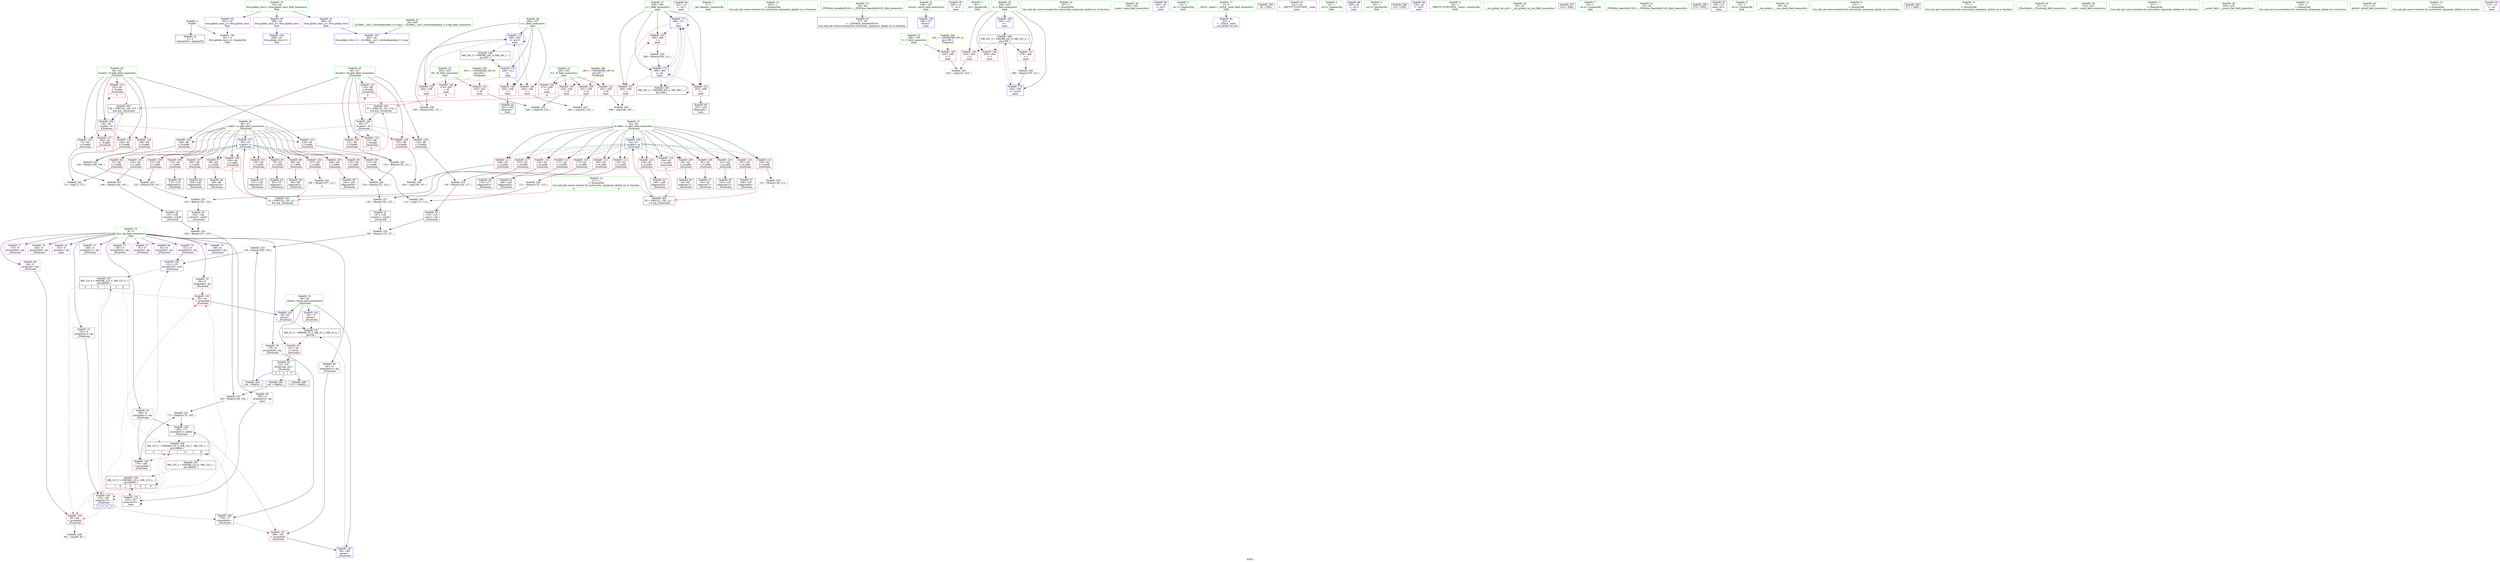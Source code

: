 digraph "SVFG" {
	label="SVFG";

	Node0x557777b73e40 [shape=record,color=grey,label="{NodeID: 0\nNullPtr}"];
	Node0x557777b73e40 -> Node0x557777b90b50[style=solid];
	Node0x557777b73e40 -> Node0x557777b98980[style=solid];
	Node0x557777b91160 [shape=record,color=red,label="{NodeID: 97\n98\<--60\n\<--n.addr\n_Z5solveiiii\n}"];
	Node0x557777b91160 -> Node0x557777b920b0[style=solid];
	Node0x557777b8f540 [shape=record,color=green,label="{NodeID: 14\n211\<--1\n\<--dummyObj\nCan only get source location for instruction, argument, global var or function.|{<s0>9|<s1>9}}"];
	Node0x557777b8f540:s0 -> Node0x557777bbbcc0[style=solid,color=red];
	Node0x557777b8f540:s1 -> Node0x557777bbc090[style=solid,color=red];
	Node0x557777b91cc0 [shape=record,color=red,label="{NodeID: 111\n106\<--62\n\<--m.addr\n_Z5solveiiii\n}"];
	Node0x557777b91cc0 -> Node0x557777b9efc0[style=solid];
	Node0x557777b8ff00 [shape=record,color=green,label="{NodeID: 28\n64\<--65\nN.addr\<--N.addr_field_insensitive\n_Z5solveiiii\n}"];
	Node0x557777b8ff00 -> Node0x557777b96d80[style=solid];
	Node0x557777b8ff00 -> Node0x557777b96e50[style=solid];
	Node0x557777b8ff00 -> Node0x557777b96f20[style=solid];
	Node0x557777b8ff00 -> Node0x557777b96ff0[style=solid];
	Node0x557777b8ff00 -> Node0x557777b970c0[style=solid];
	Node0x557777b8ff00 -> Node0x557777b97190[style=solid];
	Node0x557777b8ff00 -> Node0x557777b98c20[style=solid];
	Node0x557777b96ff0 [shape=record,color=red,label="{NodeID: 125\n144\<--64\n\<--N.addr\n_Z5solveiiii\n}"];
	Node0x557777b96ff0 -> Node0x557777b9e3c0[style=solid];
	Node0x557777b90b50 [shape=record,color=black,label="{NodeID: 42\n2\<--3\ndummyVal\<--dummyVal\n}"];
	Node0x557777b9d640 [shape=record,color=grey,label="{NodeID: 222\n152 = Binary(150, 151, )\n}"];
	Node0x557777b9d640 -> Node0x557777b9e6c0[style=solid];
	Node0x557777b97b50 [shape=record,color=red,label="{NodeID: 139\n224\<--200\n\<--N\nmain\n}"];
	Node0x557777b97b50 -> Node0x557777b9f740[style=solid];
	Node0x557777b92730 [shape=record,color=black,label="{NodeID: 56\n165\<--164\nidxprom38\<--\n_Z5solveiiii\n}"];
	Node0x557777b9eb40 [shape=record,color=grey,label="{NodeID: 236\n265 = Binary(264, 112, )\n}"];
	Node0x557777b9eb40 -> Node0x557777b99850[style=solid];
	Node0x557777b986b0 [shape=record,color=red,label="{NodeID: 153\n259\<--208\n\<--j\nmain\n}"];
	Node0x557777b986b0 -> Node0x557777b9e9c0[style=solid];
	Node0x557777b93290 [shape=record,color=purple,label="{NodeID: 70\n94\<--8\narrayidx8\<--dp\n_Z5solveiiii\n}"];
	Node0x557777b93290 -> Node0x557777b97810[style=solid];
	Node0x557777baa500 [shape=record,color=black,label="{NodeID: 250\nMR_26V_2 = PHI(MR_26V_3, MR_26V_1, )\npts\{209 \}\n}"];
	Node0x557777baa500 -> Node0x557777b995e0[style=dashed];
	Node0x557777baa500 -> Node0x557777baa500[style=dashed];
	Node0x557777b992a0 [shape=record,color=blue,label="{NodeID: 167\n58\<--188\nretval\<--\n_Z5solveiiii\n}"];
	Node0x557777b992a0 -> Node0x557777bac800[style=dashed];
	Node0x557777b93df0 [shape=record,color=purple,label="{NodeID: 84\n222\<--12\n\<--.str.1\nmain\n}"];
	Node0x557777b779d0 [shape=record,color=green,label="{NodeID: 1\n7\<--1\n__dso_handle\<--dummyObj\nGlob }"];
	Node0x557777b91230 [shape=record,color=red,label="{NodeID: 98\n113\<--60\n\<--n.addr\n_Z5solveiiii\n}"];
	Node0x557777b91230 -> Node0x557777b9f440[style=solid];
	Node0x557777b8f5d0 [shape=record,color=green,label="{NodeID: 15\n233\<--1\n\<--dummyObj\nCan only get source location for instruction, argument, global var or function.}"];
	Node0x557777b91d90 [shape=record,color=red,label="{NodeID: 112\n110\<--62\n\<--m.addr\n_Z5solveiiii\n}"];
	Node0x557777b91d90 -> Node0x557777b9d340[style=solid];
	Node0x557777b8ffd0 [shape=record,color=green,label="{NodeID: 29\n66\<--67\nM.addr\<--M.addr_field_insensitive\n_Z5solveiiii\n}"];
	Node0x557777b8ffd0 -> Node0x557777b97260[style=solid];
	Node0x557777b8ffd0 -> Node0x557777b97330[style=solid];
	Node0x557777b8ffd0 -> Node0x557777b97400[style=solid];
	Node0x557777b8ffd0 -> Node0x557777b974d0[style=solid];
	Node0x557777b8ffd0 -> Node0x557777b975a0[style=solid];
	Node0x557777b8ffd0 -> Node0x557777b97670[style=solid];
	Node0x557777b8ffd0 -> Node0x557777b98cf0[style=solid];
	Node0x557777b970c0 [shape=record,color=red,label="{NodeID: 126\n148\<--64\n\<--N.addr\n_Z5solveiiii\n}"];
	Node0x557777b970c0 -> Node0x557777b9d7c0[style=solid];
	Node0x557777b90c50 [shape=record,color=black,label="{NodeID: 43\n37\<--38\n\<--_ZNSt8ios_base4InitD1Ev\nCan only get source location for instruction, argument, global var or function.}"];
	Node0x557777b9d7c0 [shape=record,color=grey,label="{NodeID: 223\n150 = Binary(148, 149, )\n}"];
	Node0x557777b9d7c0 -> Node0x557777b9d640[style=solid];
	Node0x557777b97c20 [shape=record,color=red,label="{NodeID: 140\n241\<--200\n\<--N\nmain\n}"];
	Node0x557777b97c20 -> Node0x557777b9f5c0[style=solid];
	Node0x557777b92800 [shape=record,color=black,label="{NodeID: 57\n168\<--167\nidxprom40\<--\n_Z5solveiiii\n}"];
	Node0x557777b9ecc0 [shape=record,color=grey,label="{NodeID: 237\n163 = Binary(156, 162, )\n}"];
	Node0x557777b9ecc0 -> Node0x557777b9d4c0[style=solid];
	Node0x557777b98780 [shape=record,color=blue,label="{NodeID: 154\n299\<--25\nllvm.global_ctors_0\<--\nGlob }"];
	Node0x557777b93360 [shape=record,color=purple,label="{NodeID: 71\n100\<--8\narrayidx11\<--dp\n_Z5solveiiii\n}"];
	Node0x557777baaa00 [shape=record,color=black,label="{NodeID: 251\nMR_12V_2 = PHI(MR_12V_6, MR_12V_1, )\npts\{90000 \}\n}"];
	Node0x557777baaa00 -> Node0x557777bac300[style=dashed];
	Node0x557777b99370 [shape=record,color=blue,label="{NodeID: 168\n196\<--211\nretval\<--\nmain\n}"];
	Node0x557777b93ec0 [shape=record,color=purple,label="{NodeID: 85\n229\<--14\n\<--.str.2\nmain\n}"];
	Node0x557777b77a60 [shape=record,color=green,label="{NodeID: 2\n10\<--1\n.str\<--dummyObj\nGlob }"];
	Node0x557777bae180 [shape=record,color=yellow,style=double,label="{NodeID: 265\n16V_1 = ENCHI(MR_16V_0)\npts\{199 \}\nFun[main]}"];
	Node0x557777bae180 -> Node0x557777b97a80[style=dashed];
	Node0x557777b91300 [shape=record,color=red,label="{NodeID: 99\n123\<--60\n\<--n.addr\n_Z5solveiiii\n}"];
	Node0x557777b91300 -> Node0x557777b9df40[style=solid];
	Node0x557777b8f660 [shape=record,color=green,label="{NodeID: 16\n257\<--1\n\<--dummyObj\nCan only get source location for instruction, argument, global var or function.}"];
	Node0x557777b91e60 [shape=record,color=red,label="{NodeID: 113\n117\<--62\n\<--m.addr\n_Z5solveiiii\n}"];
	Node0x557777b91e60 -> Node0x557777b9d1c0[style=solid];
	Node0x557777b900a0 [shape=record,color=green,label="{NodeID: 30\n193\<--194\nmain\<--main_field_insensitive\n}"];
	Node0x557777bbb180 [shape=record,color=black,label="{NodeID: 293\n134 = PHI(53, )\n}"];
	Node0x557777bbb180 -> Node0x557777b9dac0[style=solid];
	Node0x557777b97190 [shape=record,color=red,label="{NodeID: 127\n160\<--64\n\<--N.addr\n_Z5solveiiii\n|{<s0>4}}"];
	Node0x557777b97190:s0 -> Node0x557777bbc250[style=solid,color=red];
	Node0x557777b90d50 [shape=record,color=black,label="{NodeID: 44\n80\<--79\nidxprom\<--\n_Z5solveiiii\n}"];
	Node0x557777b9d940 [shape=record,color=grey,label="{NodeID: 224\n158 = Binary(157, 112, )\n|{<s0>4}}"];
	Node0x557777b9d940:s0 -> Node0x557777bbbcc0[style=solid,color=red];
	Node0x557777b97cf0 [shape=record,color=red,label="{NodeID: 141\n247\<--200\n\<--N\nmain\n}"];
	Node0x557777b97cf0 -> Node0x557777b9f140[style=solid];
	Node0x557777b928d0 [shape=record,color=black,label="{NodeID: 58\n175\<--174\nidxprom43\<--\n_Z5solveiiii\n}"];
	Node0x557777b9ee40 [shape=record,color=grey,label="{NodeID: 238\n86 = cmp(85, 87, )\n}"];
	Node0x557777b98880 [shape=record,color=blue,label="{NodeID: 155\n300\<--26\nllvm.global_ctors_1\<--_GLOBAL__sub_I_shreeshaprabhu_0_0.cpp\nGlob }"];
	Node0x557777b93430 [shape=record,color=purple,label="{NodeID: 72\n103\<--8\narrayidx13\<--dp\n_Z5solveiiii\n}"];
	Node0x557777b93430 -> Node0x557777b98f60[style=solid];
	Node0x557777b99440 [shape=record,color=blue,label="{NodeID: 169\n204\<--112\nt\<--\nmain\n}"];
	Node0x557777b99440 -> Node0x557777ba9b00[style=dashed];
	Node0x557777b93f90 [shape=record,color=purple,label="{NodeID: 86\n230\<--16\n\<--.str.3\nmain\n}"];
	Node0x557777b8ea60 [shape=record,color=green,label="{NodeID: 3\n12\<--1\n.str.1\<--dummyObj\nGlob }"];
	Node0x557777bae260 [shape=record,color=yellow,style=double,label="{NodeID: 266\n18V_1 = ENCHI(MR_18V_0)\npts\{201 \}\nFun[main]}"];
	Node0x557777bae260 -> Node0x557777b97b50[style=dashed];
	Node0x557777bae260 -> Node0x557777b97c20[style=dashed];
	Node0x557777bae260 -> Node0x557777b97cf0[style=dashed];
	Node0x557777bae260 -> Node0x557777b97dc0[style=dashed];
	Node0x557777b913d0 [shape=record,color=red,label="{NodeID: 100\n129\<--60\n\<--n.addr\n_Z5solveiiii\n|{<s0>3}}"];
	Node0x557777b913d0:s0 -> Node0x557777bbbcc0[style=solid,color=red];
	Node0x557777b8f6f0 [shape=record,color=green,label="{NodeID: 17\n4\<--6\n_ZStL8__ioinit\<--_ZStL8__ioinit_field_insensitive\nGlob }"];
	Node0x557777b8f6f0 -> Node0x557777b92f50[style=solid];
	Node0x557777b91f30 [shape=record,color=red,label="{NodeID: 114\n125\<--62\n\<--m.addr\n_Z5solveiiii\n}"];
	Node0x557777b91f30 -> Node0x557777b9ddc0[style=solid];
	Node0x557777b901a0 [shape=record,color=green,label="{NodeID: 31\n196\<--197\nretval\<--retval_field_insensitive\nmain\n}"];
	Node0x557777b901a0 -> Node0x557777b99370[style=solid];
	Node0x557777bbb370 [shape=record,color=black,label="{NodeID: 294\n36 = PHI()\n}"];
	Node0x557777b97260 [shape=record,color=red,label="{NodeID: 128\n107\<--66\n\<--M.addr\n_Z5solveiiii\n}"];
	Node0x557777b97260 -> Node0x557777b9efc0[style=solid];
	Node0x557777b90e20 [shape=record,color=black,label="{NodeID: 45\n83\<--82\nidxprom1\<--\n_Z5solveiiii\n}"];
	Node0x557777b9dac0 [shape=record,color=grey,label="{NodeID: 225\n135 = Binary(128, 134, )\n}"];
	Node0x557777b9dac0 -> Node0x557777b99030[style=solid];
	Node0x557777b97dc0 [shape=record,color=red,label="{NodeID: 142\n273\<--200\n\<--N\nmain\n|{<s0>9}}"];
	Node0x557777b97dc0:s0 -> Node0x557777bbc250[style=solid,color=red];
	Node0x557777b929a0 [shape=record,color=black,label="{NodeID: 59\n178\<--177\nidxprom45\<--\n_Z5solveiiii\n}"];
	Node0x557777b9efc0 [shape=record,color=grey,label="{NodeID: 239\n108 = cmp(106, 107, )\n}"];
	Node0x557777b98980 [shape=record,color=blue, style = dotted,label="{NodeID: 156\n301\<--3\nllvm.global_ctors_2\<--dummyVal\nGlob }"];
	Node0x557777b93500 [shape=record,color=purple,label="{NodeID: 73\n138\<--8\narrayidx24\<--dp\n_Z5solveiiii\n}"];
	Node0x557777b99510 [shape=record,color=blue,label="{NodeID: 170\n206\<--211\ni\<--\nmain\n}"];
	Node0x557777b99510 -> Node0x557777b982a0[style=dashed];
	Node0x557777b99510 -> Node0x557777b98370[style=dashed];
	Node0x557777b99510 -> Node0x557777b98440[style=dashed];
	Node0x557777b99510 -> Node0x557777b99850[style=dashed];
	Node0x557777b99510 -> Node0x557777baa000[style=dashed];
	Node0x557777b94060 [shape=record,color=purple,label="{NodeID: 87\n231\<--18\n\<--__PRETTY_FUNCTION__.main\nmain\n}"];
	Node0x557777b8eaf0 [shape=record,color=green,label="{NodeID: 4\n14\<--1\n.str.2\<--dummyObj\nGlob }"];
	Node0x557777b914a0 [shape=record,color=red,label="{NodeID: 101\n136\<--60\n\<--n.addr\n_Z5solveiiii\n}"];
	Node0x557777b914a0 -> Node0x557777b923f0[style=solid];
	Node0x557777b8f780 [shape=record,color=green,label="{NodeID: 18\n8\<--9\ndp\<--dp_field_insensitive\nGlob }"];
	Node0x557777b8f780 -> Node0x557777b93020[style=solid];
	Node0x557777b8f780 -> Node0x557777b930f0[style=solid];
	Node0x557777b8f780 -> Node0x557777b931c0[style=solid];
	Node0x557777b8f780 -> Node0x557777b93290[style=solid];
	Node0x557777b8f780 -> Node0x557777b93360[style=solid];
	Node0x557777b8f780 -> Node0x557777b93430[style=solid];
	Node0x557777b8f780 -> Node0x557777b93500[style=solid];
	Node0x557777b8f780 -> Node0x557777b935d0[style=solid];
	Node0x557777b8f780 -> Node0x557777b936a0[style=solid];
	Node0x557777b8f780 -> Node0x557777b93770[style=solid];
	Node0x557777b8f780 -> Node0x557777b93840[style=solid];
	Node0x557777b8f780 -> Node0x557777b93910[style=solid];
	Node0x557777b8f780 -> Node0x557777b939e0[style=solid];
	Node0x557777b8f780 -> Node0x557777b93ab0[style=solid];
	Node0x557777b8f780 -> Node0x557777b93b80[style=solid];
	Node0x557777b8f780 -> Node0x557777b93c50[style=solid];
	Node0x557777b92000 [shape=record,color=red,label="{NodeID: 115\n130\<--62\n\<--m.addr\n_Z5solveiiii\n}"];
	Node0x557777b92000 -> Node0x557777b9e240[style=solid];
	Node0x557777b90270 [shape=record,color=green,label="{NodeID: 32\n198\<--199\nT\<--T_field_insensitive\nmain\n}"];
	Node0x557777b90270 -> Node0x557777b97a80[style=solid];
	Node0x557777bbb440 [shape=record,color=black,label="{NodeID: 295\n162 = PHI(53, )\n}"];
	Node0x557777bbb440 -> Node0x557777b9ecc0[style=solid];
	Node0x557777b97330 [shape=record,color=red,label="{NodeID: 129\n116\<--66\n\<--M.addr\n_Z5solveiiii\n}"];
	Node0x557777b97330 -> Node0x557777b9d1c0[style=solid];
	Node0x557777b90ef0 [shape=record,color=black,label="{NodeID: 46\n90\<--89\nidxprom5\<--\n_Z5solveiiii\n}"];
	Node0x557777b9dc40 [shape=record,color=grey,label="{NodeID: 226\n122 = Binary(120, 121, )\n}"];
	Node0x557777b9dc40 -> Node0x557777b9df40[style=solid];
	Node0x557777b97e90 [shape=record,color=red,label="{NodeID: 143\n225\<--202\n\<--M\nmain\n}"];
	Node0x557777b97e90 -> Node0x557777b9f740[style=solid];
	Node0x557777b92a70 [shape=record,color=black,label="{NodeID: 60\n183\<--182\nidxprom48\<--\n_Z5solveiiii\n}"];
	Node0x557777b9f140 [shape=record,color=grey,label="{NodeID: 240\n248 = cmp(246, 247, )\n}"];
	Node0x557777b98a80 [shape=record,color=blue,label="{NodeID: 157\n60\<--54\nn.addr\<--n\n_Z5solveiiii\n}"];
	Node0x557777b98a80 -> Node0x557777b946a0[style=dashed];
	Node0x557777b98a80 -> Node0x557777b94770[style=dashed];
	Node0x557777b98a80 -> Node0x557777b91090[style=dashed];
	Node0x557777b98a80 -> Node0x557777b91160[style=dashed];
	Node0x557777b98a80 -> Node0x557777b91230[style=dashed];
	Node0x557777b98a80 -> Node0x557777b91300[style=dashed];
	Node0x557777b98a80 -> Node0x557777b913d0[style=dashed];
	Node0x557777b98a80 -> Node0x557777b914a0[style=dashed];
	Node0x557777b98a80 -> Node0x557777b91570[style=dashed];
	Node0x557777b98a80 -> Node0x557777b91640[style=dashed];
	Node0x557777b98a80 -> Node0x557777b91710[style=dashed];
	Node0x557777b98a80 -> Node0x557777b917e0[style=dashed];
	Node0x557777b98a80 -> Node0x557777b918b0[style=dashed];
	Node0x557777b98a80 -> Node0x557777b91980[style=dashed];
	Node0x557777b935d0 [shape=record,color=purple,label="{NodeID: 74\n141\<--8\narrayidx26\<--dp\n_Z5solveiiii\n}"];
	Node0x557777b935d0 -> Node0x557777b99030[style=solid];
	Node0x557777b995e0 [shape=record,color=blue,label="{NodeID: 171\n208\<--211\nj\<--\nmain\n}"];
	Node0x557777b995e0 -> Node0x557777b98510[style=dashed];
	Node0x557777b995e0 -> Node0x557777b985e0[style=dashed];
	Node0x557777b995e0 -> Node0x557777b986b0[style=dashed];
	Node0x557777b995e0 -> Node0x557777b995e0[style=dashed];
	Node0x557777b995e0 -> Node0x557777b99780[style=dashed];
	Node0x557777b995e0 -> Node0x557777baa500[style=dashed];
	Node0x557777b94130 [shape=record,color=purple,label="{NodeID: 88\n269\<--20\n\<--.str.4\nmain\n}"];
	Node0x557777b73f60 [shape=record,color=green,label="{NodeID: 5\n16\<--1\n.str.3\<--dummyObj\nGlob }"];
	Node0x557777b91570 [shape=record,color=red,label="{NodeID: 102\n145\<--60\n\<--n.addr\n_Z5solveiiii\n}"];
	Node0x557777b91570 -> Node0x557777b9e3c0[style=solid];
	Node0x557777b8f810 [shape=record,color=green,label="{NodeID: 19\n24\<--28\nllvm.global_ctors\<--llvm.global_ctors_field_insensitive\nGlob }"];
	Node0x557777b8f810 -> Node0x557777b942d0[style=solid];
	Node0x557777b8f810 -> Node0x557777b943d0[style=solid];
	Node0x557777b8f810 -> Node0x557777b944d0[style=solid];
	Node0x557777b968a0 [shape=record,color=red,label="{NodeID: 116\n139\<--62\n\<--m.addr\n_Z5solveiiii\n}"];
	Node0x557777b968a0 -> Node0x557777b924c0[style=solid];
	Node0x557777b90340 [shape=record,color=green,label="{NodeID: 33\n200\<--201\nN\<--N_field_insensitive\nmain\n}"];
	Node0x557777b90340 -> Node0x557777b97b50[style=solid];
	Node0x557777b90340 -> Node0x557777b97c20[style=solid];
	Node0x557777b90340 -> Node0x557777b97cf0[style=solid];
	Node0x557777b90340 -> Node0x557777b97dc0[style=solid];
	Node0x557777bbb570 [shape=record,color=black,label="{NodeID: 296\n213 = PHI()\n}"];
	Node0x557777b97400 [shape=record,color=red,label="{NodeID: 130\n121\<--66\n\<--M.addr\n_Z5solveiiii\n}"];
	Node0x557777b97400 -> Node0x557777b9dc40[style=solid];
	Node0x557777b90fc0 [shape=record,color=black,label="{NodeID: 47\n93\<--92\nidxprom7\<--\n_Z5solveiiii\n}"];
	Node0x557777b9ddc0 [shape=record,color=grey,label="{NodeID: 227\n126 = Binary(124, 125, )\n}"];
	Node0x557777b9ddc0 -> Node0x557777b92320[style=solid];
	Node0x557777b97f60 [shape=record,color=red,label="{NodeID: 144\n274\<--202\n\<--M\nmain\n|{<s0>9}}"];
	Node0x557777b97f60:s0 -> Node0x557777bbc410[style=solid,color=red];
	Node0x557777b92b40 [shape=record,color=black,label="{NodeID: 61\n186\<--185\nidxprom50\<--\n_Z5solveiiii\n}"];
	Node0x557777b9f2c0 [shape=record,color=grey,label="{NodeID: 241\n74 = cmp(72, 73, )\n}"];
	Node0x557777b98b50 [shape=record,color=blue,label="{NodeID: 158\n62\<--55\nm.addr\<--m\n_Z5solveiiii\n}"];
	Node0x557777b98b50 -> Node0x557777b91a50[style=dashed];
	Node0x557777b98b50 -> Node0x557777b91b20[style=dashed];
	Node0x557777b98b50 -> Node0x557777b91bf0[style=dashed];
	Node0x557777b98b50 -> Node0x557777b91cc0[style=dashed];
	Node0x557777b98b50 -> Node0x557777b91d90[style=dashed];
	Node0x557777b98b50 -> Node0x557777b91e60[style=dashed];
	Node0x557777b98b50 -> Node0x557777b91f30[style=dashed];
	Node0x557777b98b50 -> Node0x557777b92000[style=dashed];
	Node0x557777b98b50 -> Node0x557777b968a0[style=dashed];
	Node0x557777b98b50 -> Node0x557777b96970[style=dashed];
	Node0x557777b98b50 -> Node0x557777b96a40[style=dashed];
	Node0x557777b98b50 -> Node0x557777b96b10[style=dashed];
	Node0x557777b98b50 -> Node0x557777b96be0[style=dashed];
	Node0x557777b98b50 -> Node0x557777b96cb0[style=dashed];
	Node0x557777b936a0 [shape=record,color=purple,label="{NodeID: 75\n166\<--8\narrayidx39\<--dp\n_Z5solveiiii\n}"];
	Node0x557777b996b0 [shape=record,color=blue,label="{NodeID: 172\n255\<--257\narrayidx10\<--\nmain\n}"];
	Node0x557777b996b0 -> Node0x557777b996b0[style=dashed];
	Node0x557777b996b0 -> Node0x557777bac300[style=dashed];
	Node0x557777b94200 [shape=record,color=purple,label="{NodeID: 89\n276\<--22\n\<--.str.5\nmain\n}"];
	Node0x557777b73ff0 [shape=record,color=green,label="{NodeID: 6\n18\<--1\n__PRETTY_FUNCTION__.main\<--dummyObj\nGlob }"];
	Node0x557777b91640 [shape=record,color=red,label="{NodeID: 103\n151\<--60\n\<--n.addr\n_Z5solveiiii\n}"];
	Node0x557777b91640 -> Node0x557777b9d640[style=solid];
	Node0x557777b8f8a0 [shape=record,color=green,label="{NodeID: 20\n29\<--30\n__cxx_global_var_init\<--__cxx_global_var_init_field_insensitive\n}"];
	Node0x557777b96970 [shape=record,color=red,label="{NodeID: 117\n153\<--62\n\<--m.addr\n_Z5solveiiii\n}"];
	Node0x557777b96970 -> Node0x557777b9e6c0[style=solid];
	Node0x557777b90410 [shape=record,color=green,label="{NodeID: 34\n202\<--203\nM\<--M_field_insensitive\nmain\n}"];
	Node0x557777b90410 -> Node0x557777b97e90[style=solid];
	Node0x557777b90410 -> Node0x557777b97f60[style=solid];
	Node0x557777bbb640 [shape=record,color=black,label="{NodeID: 297\n223 = PHI()\n}"];
	Node0x557777b974d0 [shape=record,color=red,label="{NodeID: 131\n133\<--66\n\<--M.addr\n_Z5solveiiii\n|{<s0>3}}"];
	Node0x557777b974d0:s0 -> Node0x557777bbc410[style=solid,color=red];
	Node0x557777b920b0 [shape=record,color=black,label="{NodeID: 48\n99\<--98\nidxprom10\<--\n_Z5solveiiii\n}"];
	Node0x557777b9df40 [shape=record,color=grey,label="{NodeID: 228\n124 = Binary(122, 123, )\n}"];
	Node0x557777b9df40 -> Node0x557777b9ddc0[style=solid];
	Node0x557777b98030 [shape=record,color=red,label="{NodeID: 145\n218\<--204\n\<--t\nmain\n}"];
	Node0x557777b98030 -> Node0x557777b95890[style=solid];
	Node0x557777b92c10 [shape=record,color=black,label="{NodeID: 62\n53\<--191\n_Z5solveiiii_ret\<--\n_Z5solveiiii\n|{<s0>3|<s1>4|<s2>9}}"];
	Node0x557777b92c10:s0 -> Node0x557777bbb180[style=solid,color=blue];
	Node0x557777b92c10:s1 -> Node0x557777bbb440[style=solid,color=blue];
	Node0x557777b92c10:s2 -> Node0x557777bbb7e0[style=solid,color=blue];
	Node0x557777b9f440 [shape=record,color=grey,label="{NodeID: 242\n114 = cmp(111, 113, )\n}"];
	Node0x557777b98c20 [shape=record,color=blue,label="{NodeID: 159\n64\<--56\nN.addr\<--N\n_Z5solveiiii\n}"];
	Node0x557777b98c20 -> Node0x557777b96d80[style=dashed];
	Node0x557777b98c20 -> Node0x557777b96e50[style=dashed];
	Node0x557777b98c20 -> Node0x557777b96f20[style=dashed];
	Node0x557777b98c20 -> Node0x557777b96ff0[style=dashed];
	Node0x557777b98c20 -> Node0x557777b970c0[style=dashed];
	Node0x557777b98c20 -> Node0x557777b97190[style=dashed];
	Node0x557777b93770 [shape=record,color=purple,label="{NodeID: 76\n169\<--8\narrayidx41\<--dp\n_Z5solveiiii\n}"];
	Node0x557777b93770 -> Node0x557777b978e0[style=solid];
	Node0x557777b93770 -> Node0x557777b99100[style=solid];
	Node0x557777bac300 [shape=record,color=black,label="{NodeID: 256\nMR_12V_3 = PHI(MR_12V_4, MR_12V_2, )\npts\{90000 \}\n|{|<s2>9|<s3>9|<s4>9|<s5>9}}"];
	Node0x557777bac300 -> Node0x557777b996b0[style=dashed];
	Node0x557777bac300 -> Node0x557777bac300[style=dashed];
	Node0x557777bac300:s2 -> Node0x557777b97740[style=dashed,color=red];
	Node0x557777bac300:s3 -> Node0x557777b97810[style=dashed,color=red];
	Node0x557777bac300:s4 -> Node0x557777b98f60[style=dashed,color=red];
	Node0x557777bac300:s5 -> Node0x557777bacd00[style=dashed,color=red];
	Node0x557777b99780 [shape=record,color=blue,label="{NodeID: 173\n208\<--260\nj\<--inc\nmain\n}"];
	Node0x557777b99780 -> Node0x557777b98510[style=dashed];
	Node0x557777b99780 -> Node0x557777b985e0[style=dashed];
	Node0x557777b99780 -> Node0x557777b986b0[style=dashed];
	Node0x557777b99780 -> Node0x557777b995e0[style=dashed];
	Node0x557777b99780 -> Node0x557777b99780[style=dashed];
	Node0x557777b99780 -> Node0x557777baa500[style=dashed];
	Node0x557777b942d0 [shape=record,color=purple,label="{NodeID: 90\n299\<--24\nllvm.global_ctors_0\<--llvm.global_ctors\nGlob }"];
	Node0x557777b942d0 -> Node0x557777b98780[style=solid];
	Node0x557777b74320 [shape=record,color=green,label="{NodeID: 7\n20\<--1\n.str.4\<--dummyObj\nGlob }"];
	Node0x557777b91710 [shape=record,color=red,label="{NodeID: 104\n157\<--60\n\<--n.addr\n_Z5solveiiii\n}"];
	Node0x557777b91710 -> Node0x557777b9d940[style=solid];
	Node0x557777b8f930 [shape=record,color=green,label="{NodeID: 21\n33\<--34\n_ZNSt8ios_base4InitC1Ev\<--_ZNSt8ios_base4InitC1Ev_field_insensitive\n}"];
	Node0x557777b96a40 [shape=record,color=red,label="{NodeID: 118\n159\<--62\n\<--m.addr\n_Z5solveiiii\n|{<s0>4}}"];
	Node0x557777b96a40:s0 -> Node0x557777bbc090[style=solid,color=red];
	Node0x557777b904e0 [shape=record,color=green,label="{NodeID: 35\n204\<--205\nt\<--t_field_insensitive\nmain\n}"];
	Node0x557777b904e0 -> Node0x557777b98030[style=solid];
	Node0x557777b904e0 -> Node0x557777b98100[style=solid];
	Node0x557777b904e0 -> Node0x557777b981d0[style=solid];
	Node0x557777b904e0 -> Node0x557777b99440[style=solid];
	Node0x557777b904e0 -> Node0x557777b99920[style=solid];
	Node0x557777bbb710 [shape=record,color=black,label="{NodeID: 298\n270 = PHI()\n}"];
	Node0x557777b975a0 [shape=record,color=red,label="{NodeID: 132\n149\<--66\n\<--M.addr\n_Z5solveiiii\n}"];
	Node0x557777b975a0 -> Node0x557777b9d7c0[style=solid];
	Node0x557777b92180 [shape=record,color=black,label="{NodeID: 49\n102\<--101\nidxprom12\<--\n_Z5solveiiii\n}"];
	Node0x557777b9e0c0 [shape=record,color=grey,label="{NodeID: 229\n280 = Binary(279, 112, )\n}"];
	Node0x557777b9e0c0 -> Node0x557777b99920[style=solid];
	Node0x557777b98100 [shape=record,color=red,label="{NodeID: 146\n268\<--204\n\<--t\nmain\n}"];
	Node0x557777b92ce0 [shape=record,color=black,label="{NodeID: 63\n195\<--211\nmain_ret\<--\nmain\n}"];
	Node0x557777b9f5c0 [shape=record,color=grey,label="{NodeID: 243\n242 = cmp(240, 241, )\n}"];
	Node0x557777b98cf0 [shape=record,color=blue,label="{NodeID: 160\n66\<--57\nM.addr\<--M\n_Z5solveiiii\n}"];
	Node0x557777b98cf0 -> Node0x557777b97260[style=dashed];
	Node0x557777b98cf0 -> Node0x557777b97330[style=dashed];
	Node0x557777b98cf0 -> Node0x557777b97400[style=dashed];
	Node0x557777b98cf0 -> Node0x557777b974d0[style=dashed];
	Node0x557777b98cf0 -> Node0x557777b975a0[style=dashed];
	Node0x557777b98cf0 -> Node0x557777b97670[style=dashed];
	Node0x557777b93840 [shape=record,color=purple,label="{NodeID: 77\n176\<--8\narrayidx44\<--dp\n_Z5solveiiii\n}"];
	Node0x557777bac800 [shape=record,color=black,label="{NodeID: 257\nMR_2V_3 = PHI(MR_2V_5, MR_2V_2, MR_2V_4, )\npts\{59 \}\n}"];
	Node0x557777bac800 -> Node0x557777b945d0[style=dashed];
	Node0x557777b99850 [shape=record,color=blue,label="{NodeID: 174\n206\<--265\ni\<--inc12\nmain\n}"];
	Node0x557777b99850 -> Node0x557777b982a0[style=dashed];
	Node0x557777b99850 -> Node0x557777b98370[style=dashed];
	Node0x557777b99850 -> Node0x557777b98440[style=dashed];
	Node0x557777b99850 -> Node0x557777b99850[style=dashed];
	Node0x557777b99850 -> Node0x557777baa000[style=dashed];
	Node0x557777b943d0 [shape=record,color=purple,label="{NodeID: 91\n300\<--24\nllvm.global_ctors_1\<--llvm.global_ctors\nGlob }"];
	Node0x557777b943d0 -> Node0x557777b98880[style=solid];
	Node0x557777b743b0 [shape=record,color=green,label="{NodeID: 8\n22\<--1\n.str.5\<--dummyObj\nGlob }"];
	Node0x557777b917e0 [shape=record,color=red,label="{NodeID: 105\n164\<--60\n\<--n.addr\n_Z5solveiiii\n}"];
	Node0x557777b917e0 -> Node0x557777b92730[style=solid];
	Node0x557777b8f9c0 [shape=record,color=green,label="{NodeID: 22\n39\<--40\n__cxa_atexit\<--__cxa_atexit_field_insensitive\n}"];
	Node0x557777b96b10 [shape=record,color=red,label="{NodeID: 119\n167\<--62\n\<--m.addr\n_Z5solveiiii\n}"];
	Node0x557777b96b10 -> Node0x557777b92800[style=solid];
	Node0x557777b905b0 [shape=record,color=green,label="{NodeID: 36\n206\<--207\ni\<--i_field_insensitive\nmain\n}"];
	Node0x557777b905b0 -> Node0x557777b982a0[style=solid];
	Node0x557777b905b0 -> Node0x557777b98370[style=solid];
	Node0x557777b905b0 -> Node0x557777b98440[style=solid];
	Node0x557777b905b0 -> Node0x557777b99510[style=solid];
	Node0x557777b905b0 -> Node0x557777b99850[style=solid];
	Node0x557777bbb7e0 [shape=record,color=black,label="{NodeID: 299\n275 = PHI(53, )\n}"];
	Node0x557777b97670 [shape=record,color=red,label="{NodeID: 133\n161\<--66\n\<--M.addr\n_Z5solveiiii\n|{<s0>4}}"];
	Node0x557777b97670:s0 -> Node0x557777bbc410[style=solid,color=red];
	Node0x557777b92250 [shape=record,color=black,label="{NodeID: 50\n119\<--118\nconv\<--sub\n_Z5solveiiii\n}"];
	Node0x557777b92250 -> Node0x557777b9e540[style=solid];
	Node0x557777b9e240 [shape=record,color=grey,label="{NodeID: 230\n131 = Binary(130, 112, )\n|{<s0>3}}"];
	Node0x557777b9e240:s0 -> Node0x557777bbc090[style=solid,color=red];
	Node0x557777b981d0 [shape=record,color=red,label="{NodeID: 147\n279\<--204\n\<--t\nmain\n}"];
	Node0x557777b981d0 -> Node0x557777b9e0c0[style=solid];
	Node0x557777b92db0 [shape=record,color=black,label="{NodeID: 64\n251\<--250\nidxprom\<--\nmain\n}"];
	Node0x557777b9f740 [shape=record,color=grey,label="{NodeID: 244\n226 = cmp(224, 225, )\n}"];
	Node0x557777b98dc0 [shape=record,color=blue,label="{NodeID: 161\n58\<--77\nretval\<--\n_Z5solveiiii\n}"];
	Node0x557777b98dc0 -> Node0x557777bac800[style=dashed];
	Node0x557777b93910 [shape=record,color=purple,label="{NodeID: 78\n179\<--8\narrayidx46\<--dp\n_Z5solveiiii\n}"];
	Node0x557777b93910 -> Node0x557777b991d0[style=solid];
	Node0x557777bacd00 [shape=record,color=black,label="{NodeID: 258\nMR_12V_2 = PHI(MR_12V_9, MR_12V_1, MR_12V_1, )\npts\{90000 \}\n|{<s0>3|<s1>4|<s2>4|<s3>9}}"];
	Node0x557777bacd00:s0 -> Node0x557777b99030[style=dashed,color=blue];
	Node0x557777bacd00:s1 -> Node0x557777b978e0[style=dashed,color=blue];
	Node0x557777bacd00:s2 -> Node0x557777b99100[style=dashed,color=blue];
	Node0x557777bacd00:s3 -> Node0x557777baaa00[style=dashed,color=blue];
	Node0x557777b99920 [shape=record,color=blue,label="{NodeID: 175\n204\<--280\nt\<--inc18\nmain\n}"];
	Node0x557777b99920 -> Node0x557777ba9b00[style=dashed];
	Node0x557777b944d0 [shape=record,color=purple,label="{NodeID: 92\n301\<--24\nllvm.global_ctors_2\<--llvm.global_ctors\nGlob }"];
	Node0x557777b944d0 -> Node0x557777b98980[style=solid];
	Node0x557777b74440 [shape=record,color=green,label="{NodeID: 9\n25\<--1\n\<--dummyObj\nCan only get source location for instruction, argument, global var or function.}"];
	Node0x557777b918b0 [shape=record,color=red,label="{NodeID: 106\n174\<--60\n\<--n.addr\n_Z5solveiiii\n}"];
	Node0x557777b918b0 -> Node0x557777b928d0[style=solid];
	Node0x557777b8fa90 [shape=record,color=green,label="{NodeID: 23\n38\<--44\n_ZNSt8ios_base4InitD1Ev\<--_ZNSt8ios_base4InitD1Ev_field_insensitive\n}"];
	Node0x557777b8fa90 -> Node0x557777b90c50[style=solid];
	Node0x557777b96be0 [shape=record,color=red,label="{NodeID: 120\n177\<--62\n\<--m.addr\n_Z5solveiiii\n}"];
	Node0x557777b96be0 -> Node0x557777b929a0[style=solid];
	Node0x557777b90680 [shape=record,color=green,label="{NodeID: 37\n208\<--209\nj\<--j_field_insensitive\nmain\n}"];
	Node0x557777b90680 -> Node0x557777b98510[style=solid];
	Node0x557777b90680 -> Node0x557777b985e0[style=solid];
	Node0x557777b90680 -> Node0x557777b986b0[style=solid];
	Node0x557777b90680 -> Node0x557777b995e0[style=solid];
	Node0x557777b90680 -> Node0x557777b99780[style=solid];
	Node0x557777bbb9b0 [shape=record,color=black,label="{NodeID: 300\n277 = PHI()\n}"];
	Node0x557777b97740 [shape=record,color=red,label="{NodeID: 134\n85\<--84\n\<--arrayidx2\n_Z5solveiiii\n}"];
	Node0x557777b97740 -> Node0x557777b9ee40[style=solid];
	Node0x557777b92320 [shape=record,color=black,label="{NodeID: 51\n127\<--126\nconv21\<--sub20\n_Z5solveiiii\n}"];
	Node0x557777b92320 -> Node0x557777b9e540[style=solid];
	Node0x557777b9e3c0 [shape=record,color=grey,label="{NodeID: 231\n146 = Binary(144, 145, )\n}"];
	Node0x557777b9e3c0 -> Node0x557777b92590[style=solid];
	Node0x557777b982a0 [shape=record,color=red,label="{NodeID: 148\n240\<--206\n\<--i\nmain\n}"];
	Node0x557777b982a0 -> Node0x557777b9f5c0[style=solid];
	Node0x557777b92e80 [shape=record,color=black,label="{NodeID: 65\n254\<--253\nidxprom9\<--\nmain\n}"];
	Node0x557777b95890 [shape=record,color=grey,label="{NodeID: 245\n220 = cmp(218, 219, )\n}"];
	Node0x557777b98e90 [shape=record,color=blue,label="{NodeID: 162\n58\<--95\nretval\<--\n_Z5solveiiii\n}"];
	Node0x557777b98e90 -> Node0x557777bac800[style=dashed];
	Node0x557777b939e0 [shape=record,color=purple,label="{NodeID: 79\n184\<--8\narrayidx49\<--dp\n_Z5solveiiii\n}"];
	Node0x557777bad200 [shape=record,color=yellow,style=double,label="{NodeID: 259\n20V_1 = ENCHI(MR_20V_0)\npts\{203 \}\nFun[main]}"];
	Node0x557777bad200 -> Node0x557777b97e90[style=dashed];
	Node0x557777bad200 -> Node0x557777b97f60[style=dashed];
	Node0x557777b945d0 [shape=record,color=red,label="{NodeID: 93\n191\<--58\n\<--retval\n_Z5solveiiii\n}"];
	Node0x557777b945d0 -> Node0x557777b92c10[style=solid];
	Node0x557777b744d0 [shape=record,color=green,label="{NodeID: 10\n77\<--1\n\<--dummyObj\nCan only get source location for instruction, argument, global var or function.}"];
	Node0x557777b91980 [shape=record,color=red,label="{NodeID: 107\n182\<--60\n\<--n.addr\n_Z5solveiiii\n}"];
	Node0x557777b91980 -> Node0x557777b92a70[style=solid];
	Node0x557777b8fb90 [shape=record,color=green,label="{NodeID: 24\n51\<--52\n_Z5solveiiii\<--_Z5solveiiii_field_insensitive\n}"];
	Node0x557777b96cb0 [shape=record,color=red,label="{NodeID: 121\n185\<--62\n\<--m.addr\n_Z5solveiiii\n}"];
	Node0x557777b96cb0 -> Node0x557777b92b40[style=solid];
	Node0x557777b90750 [shape=record,color=green,label="{NodeID: 38\n214\<--215\nscanf\<--scanf_field_insensitive\n}"];
	Node0x557777bbbcc0 [shape=record,color=black,label="{NodeID: 301\n54 = PHI(129, 158, 211, )\n0th arg _Z5solveiiii }"];
	Node0x557777bbbcc0 -> Node0x557777b98a80[style=solid];
	Node0x557777b97810 [shape=record,color=red,label="{NodeID: 135\n95\<--94\n\<--arrayidx8\n_Z5solveiiii\n}"];
	Node0x557777b97810 -> Node0x557777b98e90[style=solid];
	Node0x557777b923f0 [shape=record,color=black,label="{NodeID: 52\n137\<--136\nidxprom23\<--\n_Z5solveiiii\n}"];
	Node0x557777b9e540 [shape=record,color=grey,label="{NodeID: 232\n128 = Binary(119, 127, )\n}"];
	Node0x557777b9e540 -> Node0x557777b9dac0[style=solid];
	Node0x557777b98370 [shape=record,color=red,label="{NodeID: 149\n250\<--206\n\<--i\nmain\n}"];
	Node0x557777b98370 -> Node0x557777b92db0[style=solid];
	Node0x557777b92f50 [shape=record,color=purple,label="{NodeID: 66\n35\<--4\n\<--_ZStL8__ioinit\n__cxx_global_var_init\n}"];
	Node0x557777b98f60 [shape=record,color=blue,label="{NodeID: 163\n103\<--105\narrayidx13\<--\n_Z5solveiiii\n|{|<s2>3|<s3>3|<s4>3|<s5>3}}"];
	Node0x557777b98f60 -> Node0x557777b991d0[style=dashed];
	Node0x557777b98f60 -> Node0x557777ba9600[style=dashed];
	Node0x557777b98f60:s2 -> Node0x557777b97740[style=dashed,color=red];
	Node0x557777b98f60:s3 -> Node0x557777b97810[style=dashed,color=red];
	Node0x557777b98f60:s4 -> Node0x557777b98f60[style=dashed,color=red];
	Node0x557777b98f60:s5 -> Node0x557777bacd00[style=dashed,color=red];
	Node0x557777b93ab0 [shape=record,color=purple,label="{NodeID: 80\n187\<--8\narrayidx51\<--dp\n_Z5solveiiii\n}"];
	Node0x557777b93ab0 -> Node0x557777b979b0[style=solid];
	Node0x557777b946a0 [shape=record,color=red,label="{NodeID: 94\n72\<--60\n\<--n.addr\n_Z5solveiiii\n}"];
	Node0x557777b946a0 -> Node0x557777b9f2c0[style=solid];
	Node0x557777b8f390 [shape=record,color=green,label="{NodeID: 11\n87\<--1\n\<--dummyObj\nCan only get source location for instruction, argument, global var or function.}"];
	Node0x557777b91a50 [shape=record,color=red,label="{NodeID: 108\n82\<--62\n\<--m.addr\n_Z5solveiiii\n}"];
	Node0x557777b91a50 -> Node0x557777b90e20[style=solid];
	Node0x557777b8fc90 [shape=record,color=green,label="{NodeID: 25\n58\<--59\nretval\<--retval_field_insensitive\n_Z5solveiiii\n}"];
	Node0x557777b8fc90 -> Node0x557777b945d0[style=solid];
	Node0x557777b8fc90 -> Node0x557777b98dc0[style=solid];
	Node0x557777b8fc90 -> Node0x557777b98e90[style=solid];
	Node0x557777b8fc90 -> Node0x557777b992a0[style=solid];
	Node0x557777b96d80 [shape=record,color=red,label="{NodeID: 122\n73\<--64\n\<--N.addr\n_Z5solveiiii\n}"];
	Node0x557777b96d80 -> Node0x557777b9f2c0[style=solid];
	Node0x557777b90850 [shape=record,color=green,label="{NodeID: 39\n234\<--235\n__assert_fail\<--__assert_fail_field_insensitive\n}"];
	Node0x557777bbc090 [shape=record,color=black,label="{NodeID: 302\n55 = PHI(131, 159, 211, )\n1st arg _Z5solveiiii }"];
	Node0x557777bbc090 -> Node0x557777b98b50[style=solid];
	Node0x557777b9d1c0 [shape=record,color=grey,label="{NodeID: 219\n118 = Binary(116, 117, )\n}"];
	Node0x557777b9d1c0 -> Node0x557777b92250[style=solid];
	Node0x557777b978e0 [shape=record,color=red,label="{NodeID: 136\n170\<--169\n\<--arrayidx41\n_Z5solveiiii\n}"];
	Node0x557777b978e0 -> Node0x557777b9d4c0[style=solid];
	Node0x557777b924c0 [shape=record,color=black,label="{NodeID: 53\n140\<--139\nidxprom25\<--\n_Z5solveiiii\n}"];
	Node0x557777b9e6c0 [shape=record,color=grey,label="{NodeID: 233\n154 = Binary(152, 153, )\n}"];
	Node0x557777b9e6c0 -> Node0x557777b92660[style=solid];
	Node0x557777b98440 [shape=record,color=red,label="{NodeID: 150\n264\<--206\n\<--i\nmain\n}"];
	Node0x557777b98440 -> Node0x557777b9eb40[style=solid];
	Node0x557777b93020 [shape=record,color=purple,label="{NodeID: 67\n81\<--8\narrayidx\<--dp\n_Z5solveiiii\n}"];
	Node0x557777ba9600 [shape=record,color=black,label="{NodeID: 247\nMR_12V_6 = PHI(MR_12V_5, MR_12V_3, )\npts\{90000 \}\n|{<s0>4|<s1>4|<s2>4|<s3>4}}"];
	Node0x557777ba9600:s0 -> Node0x557777b97740[style=dashed,color=red];
	Node0x557777ba9600:s1 -> Node0x557777b97810[style=dashed,color=red];
	Node0x557777ba9600:s2 -> Node0x557777b98f60[style=dashed,color=red];
	Node0x557777ba9600:s3 -> Node0x557777bacd00[style=dashed,color=red];
	Node0x557777b99030 [shape=record,color=blue,label="{NodeID: 164\n141\<--135\narrayidx26\<--mul\n_Z5solveiiii\n}"];
	Node0x557777b99030 -> Node0x557777ba9600[style=dashed];
	Node0x557777b93b80 [shape=record,color=purple,label="{NodeID: 81\n252\<--8\narrayidx\<--dp\nmain\n}"];
	Node0x557777b94770 [shape=record,color=red,label="{NodeID: 95\n79\<--60\n\<--n.addr\n_Z5solveiiii\n}"];
	Node0x557777b94770 -> Node0x557777b90d50[style=solid];
	Node0x557777b8f420 [shape=record,color=green,label="{NodeID: 12\n105\<--1\n\<--dummyObj\nCan only get source location for instruction, argument, global var or function.}"];
	Node0x557777b91b20 [shape=record,color=red,label="{NodeID: 109\n92\<--62\n\<--m.addr\n_Z5solveiiii\n}"];
	Node0x557777b91b20 -> Node0x557777b90fc0[style=solid];
	Node0x557777b8fd60 [shape=record,color=green,label="{NodeID: 26\n60\<--61\nn.addr\<--n.addr_field_insensitive\n_Z5solveiiii\n}"];
	Node0x557777b8fd60 -> Node0x557777b946a0[style=solid];
	Node0x557777b8fd60 -> Node0x557777b94770[style=solid];
	Node0x557777b8fd60 -> Node0x557777b91090[style=solid];
	Node0x557777b8fd60 -> Node0x557777b91160[style=solid];
	Node0x557777b8fd60 -> Node0x557777b91230[style=solid];
	Node0x557777b8fd60 -> Node0x557777b91300[style=solid];
	Node0x557777b8fd60 -> Node0x557777b913d0[style=solid];
	Node0x557777b8fd60 -> Node0x557777b914a0[style=solid];
	Node0x557777b8fd60 -> Node0x557777b91570[style=solid];
	Node0x557777b8fd60 -> Node0x557777b91640[style=solid];
	Node0x557777b8fd60 -> Node0x557777b91710[style=solid];
	Node0x557777b8fd60 -> Node0x557777b917e0[style=solid];
	Node0x557777b8fd60 -> Node0x557777b918b0[style=solid];
	Node0x557777b8fd60 -> Node0x557777b91980[style=solid];
	Node0x557777b8fd60 -> Node0x557777b98a80[style=solid];
	Node0x557777b96e50 [shape=record,color=red,label="{NodeID: 123\n120\<--64\n\<--N.addr\n_Z5solveiiii\n}"];
	Node0x557777b96e50 -> Node0x557777b9dc40[style=solid];
	Node0x557777b90950 [shape=record,color=green,label="{NodeID: 40\n271\<--272\nprintf\<--printf_field_insensitive\n}"];
	Node0x557777bbc250 [shape=record,color=black,label="{NodeID: 303\n56 = PHI(132, 160, 273, )\n2nd arg _Z5solveiiii }"];
	Node0x557777bbc250 -> Node0x557777b98c20[style=solid];
	Node0x557777b9d340 [shape=record,color=grey,label="{NodeID: 220\n111 = Binary(110, 112, )\n}"];
	Node0x557777b9d340 -> Node0x557777b9f440[style=solid];
	Node0x557777b979b0 [shape=record,color=red,label="{NodeID: 137\n188\<--187\n\<--arrayidx51\n_Z5solveiiii\n}"];
	Node0x557777b979b0 -> Node0x557777b992a0[style=solid];
	Node0x557777b92590 [shape=record,color=black,label="{NodeID: 54\n147\<--146\nconv29\<--sub28\n_Z5solveiiii\n}"];
	Node0x557777b92590 -> Node0x557777b9e840[style=solid];
	Node0x557777b9e840 [shape=record,color=grey,label="{NodeID: 234\n156 = Binary(147, 155, )\n}"];
	Node0x557777b9e840 -> Node0x557777b9ecc0[style=solid];
	Node0x557777b98510 [shape=record,color=red,label="{NodeID: 151\n246\<--208\n\<--j\nmain\n}"];
	Node0x557777b98510 -> Node0x557777b9f140[style=solid];
	Node0x557777b930f0 [shape=record,color=purple,label="{NodeID: 68\n84\<--8\narrayidx2\<--dp\n_Z5solveiiii\n}"];
	Node0x557777b930f0 -> Node0x557777b97740[style=solid];
	Node0x557777ba9b00 [shape=record,color=black,label="{NodeID: 248\nMR_22V_3 = PHI(MR_22V_4, MR_22V_2, )\npts\{205 \}\n}"];
	Node0x557777ba9b00 -> Node0x557777b98030[style=dashed];
	Node0x557777ba9b00 -> Node0x557777b98100[style=dashed];
	Node0x557777ba9b00 -> Node0x557777b981d0[style=dashed];
	Node0x557777ba9b00 -> Node0x557777b99920[style=dashed];
	Node0x557777b99100 [shape=record,color=blue,label="{NodeID: 165\n169\<--171\narrayidx41\<--add42\n_Z5solveiiii\n}"];
	Node0x557777b99100 -> Node0x557777b979b0[style=dashed];
	Node0x557777b99100 -> Node0x557777bacd00[style=dashed];
	Node0x557777b93c50 [shape=record,color=purple,label="{NodeID: 82\n255\<--8\narrayidx10\<--dp\nmain\n}"];
	Node0x557777b93c50 -> Node0x557777b996b0[style=solid];
	Node0x557777b91090 [shape=record,color=red,label="{NodeID: 96\n89\<--60\n\<--n.addr\n_Z5solveiiii\n}"];
	Node0x557777b91090 -> Node0x557777b90ef0[style=solid];
	Node0x557777b8f4b0 [shape=record,color=green,label="{NodeID: 13\n112\<--1\n\<--dummyObj\nCan only get source location for instruction, argument, global var or function.}"];
	Node0x557777b91bf0 [shape=record,color=red,label="{NodeID: 110\n101\<--62\n\<--m.addr\n_Z5solveiiii\n}"];
	Node0x557777b91bf0 -> Node0x557777b92180[style=solid];
	Node0x557777b8fe30 [shape=record,color=green,label="{NodeID: 27\n62\<--63\nm.addr\<--m.addr_field_insensitive\n_Z5solveiiii\n}"];
	Node0x557777b8fe30 -> Node0x557777b91a50[style=solid];
	Node0x557777b8fe30 -> Node0x557777b91b20[style=solid];
	Node0x557777b8fe30 -> Node0x557777b91bf0[style=solid];
	Node0x557777b8fe30 -> Node0x557777b91cc0[style=solid];
	Node0x557777b8fe30 -> Node0x557777b91d90[style=solid];
	Node0x557777b8fe30 -> Node0x557777b91e60[style=solid];
	Node0x557777b8fe30 -> Node0x557777b91f30[style=solid];
	Node0x557777b8fe30 -> Node0x557777b92000[style=solid];
	Node0x557777b8fe30 -> Node0x557777b968a0[style=solid];
	Node0x557777b8fe30 -> Node0x557777b96970[style=solid];
	Node0x557777b8fe30 -> Node0x557777b96a40[style=solid];
	Node0x557777b8fe30 -> Node0x557777b96b10[style=solid];
	Node0x557777b8fe30 -> Node0x557777b96be0[style=solid];
	Node0x557777b8fe30 -> Node0x557777b96cb0[style=solid];
	Node0x557777b8fe30 -> Node0x557777b98b50[style=solid];
	Node0x557777b96f20 [shape=record,color=red,label="{NodeID: 124\n132\<--64\n\<--N.addr\n_Z5solveiiii\n|{<s0>3}}"];
	Node0x557777b96f20:s0 -> Node0x557777bbc250[style=solid,color=red];
	Node0x557777b90a50 [shape=record,color=green,label="{NodeID: 41\n26\<--295\n_GLOBAL__sub_I_shreeshaprabhu_0_0.cpp\<--_GLOBAL__sub_I_shreeshaprabhu_0_0.cpp_field_insensitive\n}"];
	Node0x557777b90a50 -> Node0x557777b98880[style=solid];
	Node0x557777bbc410 [shape=record,color=black,label="{NodeID: 304\n57 = PHI(133, 161, 274, )\n3rd arg _Z5solveiiii }"];
	Node0x557777bbc410 -> Node0x557777b98cf0[style=solid];
	Node0x557777b9d4c0 [shape=record,color=grey,label="{NodeID: 221\n171 = Binary(170, 163, )\n}"];
	Node0x557777b9d4c0 -> Node0x557777b99100[style=solid];
	Node0x557777b97a80 [shape=record,color=red,label="{NodeID: 138\n219\<--198\n\<--T\nmain\n}"];
	Node0x557777b97a80 -> Node0x557777b95890[style=solid];
	Node0x557777b92660 [shape=record,color=black,label="{NodeID: 55\n155\<--154\nconv33\<--sub32\n_Z5solveiiii\n}"];
	Node0x557777b92660 -> Node0x557777b9e840[style=solid];
	Node0x557777b9e9c0 [shape=record,color=grey,label="{NodeID: 235\n260 = Binary(259, 112, )\n}"];
	Node0x557777b9e9c0 -> Node0x557777b99780[style=solid];
	Node0x557777b985e0 [shape=record,color=red,label="{NodeID: 152\n253\<--208\n\<--j\nmain\n}"];
	Node0x557777b985e0 -> Node0x557777b92e80[style=solid];
	Node0x557777b931c0 [shape=record,color=purple,label="{NodeID: 69\n91\<--8\narrayidx6\<--dp\n_Z5solveiiii\n}"];
	Node0x557777baa000 [shape=record,color=black,label="{NodeID: 249\nMR_24V_2 = PHI(MR_24V_4, MR_24V_1, )\npts\{207 \}\n}"];
	Node0x557777baa000 -> Node0x557777b99510[style=dashed];
	Node0x557777b991d0 [shape=record,color=blue,label="{NodeID: 166\n179\<--77\narrayidx46\<--\n_Z5solveiiii\n}"];
	Node0x557777b991d0 -> Node0x557777b979b0[style=dashed];
	Node0x557777b991d0 -> Node0x557777bacd00[style=dashed];
	Node0x557777b93d20 [shape=record,color=purple,label="{NodeID: 83\n212\<--10\n\<--.str\nmain\n}"];
}
